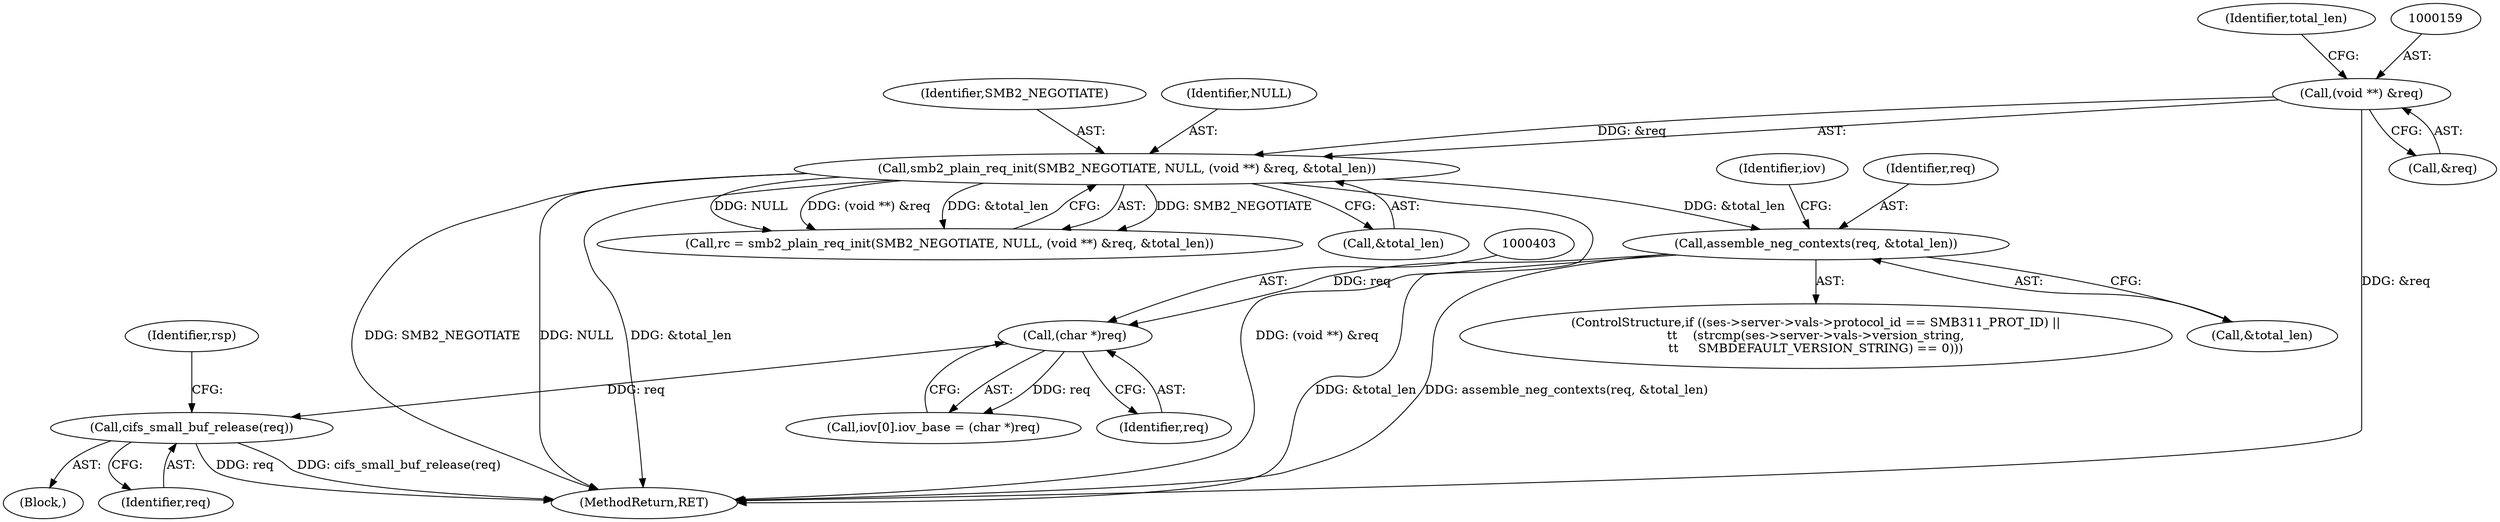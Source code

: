 digraph "0_linux_b57a55e2200ede754e4dc9cce4ba9402544b9365@pointer" {
"1000440" [label="(Call,cifs_small_buf_release(req))"];
"1000402" [label="(Call,(char *)req)"];
"1000392" [label="(Call,assemble_neg_contexts(req, &total_len))"];
"1000155" [label="(Call,smb2_plain_req_init(SMB2_NEGOTIATE, NULL, (void **) &req, &total_len))"];
"1000158" [label="(Call,(void **) &req)"];
"1000157" [label="(Identifier,NULL)"];
"1000155" [label="(Call,smb2_plain_req_init(SMB2_NEGOTIATE, NULL, (void **) &req, &total_len))"];
"1000393" [label="(Identifier,req)"];
"1000441" [label="(Identifier,req)"];
"1000158" [label="(Call,(void **) &req)"];
"1000404" [label="(Identifier,req)"];
"1000114" [label="(Block,)"];
"1000443" [label="(Identifier,rsp)"];
"1000370" [label="(ControlStructure,if ((ses->server->vals->protocol_id == SMB311_PROT_ID) ||\n\t\t    (strcmp(ses->server->vals->version_string,\n\t\t     SMBDEFAULT_VERSION_STRING) == 0)))"];
"1000162" [label="(Call,&total_len)"];
"1000440" [label="(Call,cifs_small_buf_release(req))"];
"1000396" [label="(Call,iov[0].iov_base = (char *)req)"];
"1000163" [label="(Identifier,total_len)"];
"1000848" [label="(MethodReturn,RET)"];
"1000394" [label="(Call,&total_len)"];
"1000156" [label="(Identifier,SMB2_NEGOTIATE)"];
"1000392" [label="(Call,assemble_neg_contexts(req, &total_len))"];
"1000160" [label="(Call,&req)"];
"1000153" [label="(Call,rc = smb2_plain_req_init(SMB2_NEGOTIATE, NULL, (void **) &req, &total_len))"];
"1000399" [label="(Identifier,iov)"];
"1000402" [label="(Call,(char *)req)"];
"1000440" -> "1000114"  [label="AST: "];
"1000440" -> "1000441"  [label="CFG: "];
"1000441" -> "1000440"  [label="AST: "];
"1000443" -> "1000440"  [label="CFG: "];
"1000440" -> "1000848"  [label="DDG: cifs_small_buf_release(req)"];
"1000440" -> "1000848"  [label="DDG: req"];
"1000402" -> "1000440"  [label="DDG: req"];
"1000402" -> "1000396"  [label="AST: "];
"1000402" -> "1000404"  [label="CFG: "];
"1000403" -> "1000402"  [label="AST: "];
"1000404" -> "1000402"  [label="AST: "];
"1000396" -> "1000402"  [label="CFG: "];
"1000402" -> "1000396"  [label="DDG: req"];
"1000392" -> "1000402"  [label="DDG: req"];
"1000392" -> "1000370"  [label="AST: "];
"1000392" -> "1000394"  [label="CFG: "];
"1000393" -> "1000392"  [label="AST: "];
"1000394" -> "1000392"  [label="AST: "];
"1000399" -> "1000392"  [label="CFG: "];
"1000392" -> "1000848"  [label="DDG: &total_len"];
"1000392" -> "1000848"  [label="DDG: assemble_neg_contexts(req, &total_len)"];
"1000155" -> "1000392"  [label="DDG: &total_len"];
"1000155" -> "1000153"  [label="AST: "];
"1000155" -> "1000162"  [label="CFG: "];
"1000156" -> "1000155"  [label="AST: "];
"1000157" -> "1000155"  [label="AST: "];
"1000158" -> "1000155"  [label="AST: "];
"1000162" -> "1000155"  [label="AST: "];
"1000153" -> "1000155"  [label="CFG: "];
"1000155" -> "1000848"  [label="DDG: NULL"];
"1000155" -> "1000848"  [label="DDG: (void **) &req"];
"1000155" -> "1000848"  [label="DDG: SMB2_NEGOTIATE"];
"1000155" -> "1000848"  [label="DDG: &total_len"];
"1000155" -> "1000153"  [label="DDG: SMB2_NEGOTIATE"];
"1000155" -> "1000153"  [label="DDG: NULL"];
"1000155" -> "1000153"  [label="DDG: (void **) &req"];
"1000155" -> "1000153"  [label="DDG: &total_len"];
"1000158" -> "1000155"  [label="DDG: &req"];
"1000158" -> "1000160"  [label="CFG: "];
"1000159" -> "1000158"  [label="AST: "];
"1000160" -> "1000158"  [label="AST: "];
"1000163" -> "1000158"  [label="CFG: "];
"1000158" -> "1000848"  [label="DDG: &req"];
}
